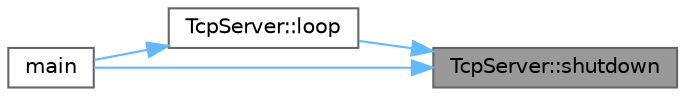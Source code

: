 digraph "TcpServer::shutdown"
{
 // LATEX_PDF_SIZE
  bgcolor="transparent";
  edge [fontname=Helvetica,fontsize=10,labelfontname=Helvetica,labelfontsize=10];
  node [fontname=Helvetica,fontsize=10,shape=box,height=0.2,width=0.4];
  rankdir="RL";
  Node1 [id="Node000001",label="TcpServer::shutdown",height=0.2,width=0.4,color="gray40", fillcolor="grey60", style="filled", fontcolor="black",tooltip="Shuts down the server and closes connections."];
  Node1 -> Node2 [id="edge1_Node000001_Node000002",dir="back",color="steelblue1",style="solid",tooltip=" "];
  Node2 [id="Node000002",label="TcpServer::loop",height=0.2,width=0.4,color="grey40", fillcolor="white", style="filled",URL="$classTcpServer.html#a25718832405741fcd56d4b140aa0898c",tooltip="Main loop for the server to handle incoming connections and data."];
  Node2 -> Node3 [id="edge2_Node000002_Node000003",dir="back",color="steelblue1",style="solid",tooltip=" "];
  Node3 [id="Node000003",label="main",height=0.2,width=0.4,color="grey40", fillcolor="white", style="filled",URL="$OCEngine_8cpp.html#a0ddf1224851353fc92bfbff6f499fa97",tooltip=" "];
  Node1 -> Node3 [id="edge3_Node000001_Node000003",dir="back",color="steelblue1",style="solid",tooltip=" "];
}
